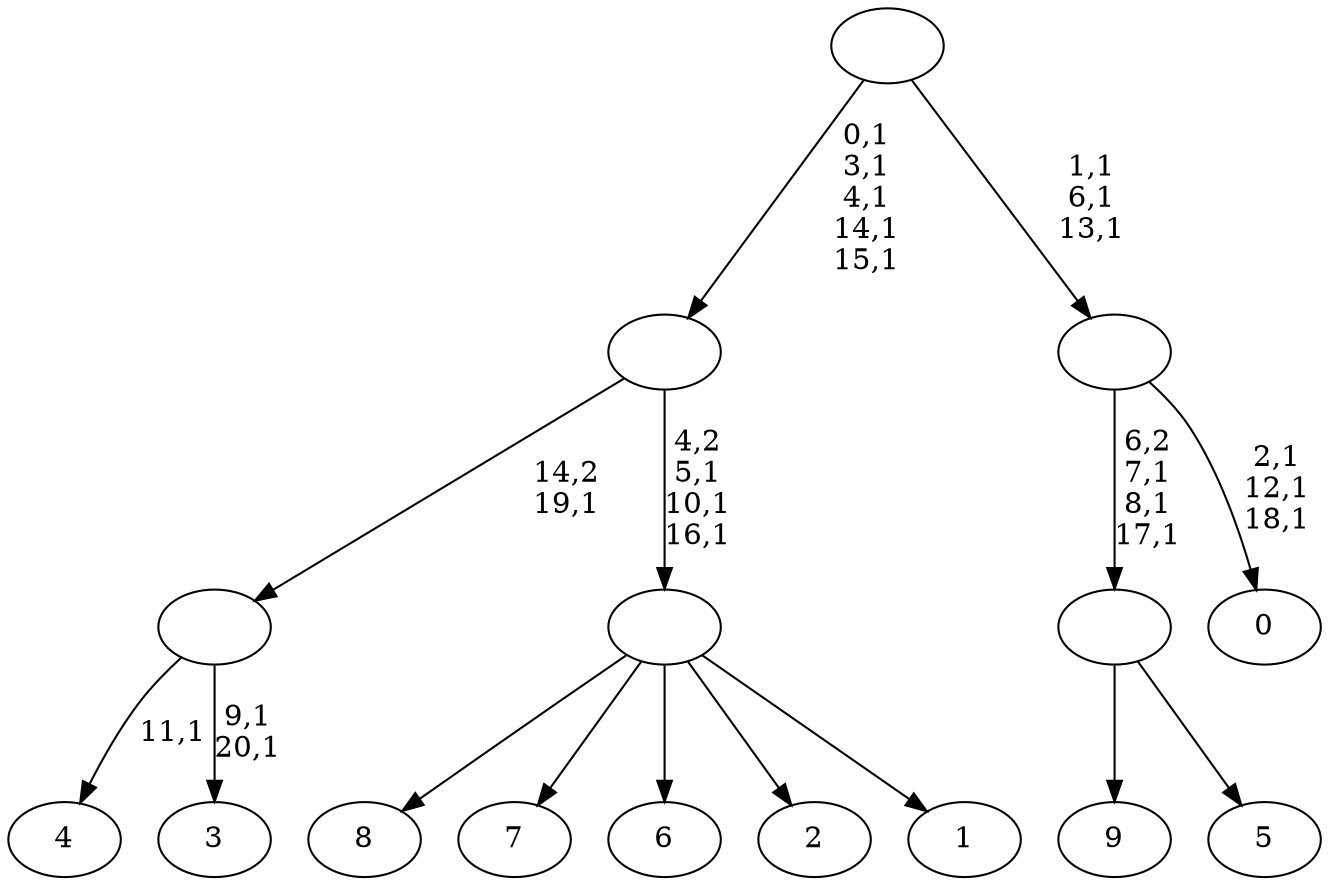 digraph T {
	31 [label="9"]
	30 [label="8"]
	29 [label="7"]
	28 [label="6"]
	27 [label="5"]
	26 [label=""]
	23 [label="4"]
	21 [label="3"]
	18 [label=""]
	17 [label="2"]
	16 [label="1"]
	15 [label=""]
	12 [label=""]
	7 [label="0"]
	3 [label=""]
	0 [label=""]
	26 -> 31 [label=""]
	26 -> 27 [label=""]
	18 -> 21 [label="9,1\n20,1"]
	18 -> 23 [label="11,1"]
	15 -> 30 [label=""]
	15 -> 29 [label=""]
	15 -> 28 [label=""]
	15 -> 17 [label=""]
	15 -> 16 [label=""]
	12 -> 15 [label="4,2\n5,1\n10,1\n16,1"]
	12 -> 18 [label="14,2\n19,1"]
	3 -> 7 [label="2,1\n12,1\n18,1"]
	3 -> 26 [label="6,2\n7,1\n8,1\n17,1"]
	0 -> 3 [label="1,1\n6,1\n13,1"]
	0 -> 12 [label="0,1\n3,1\n4,1\n14,1\n15,1"]
}
